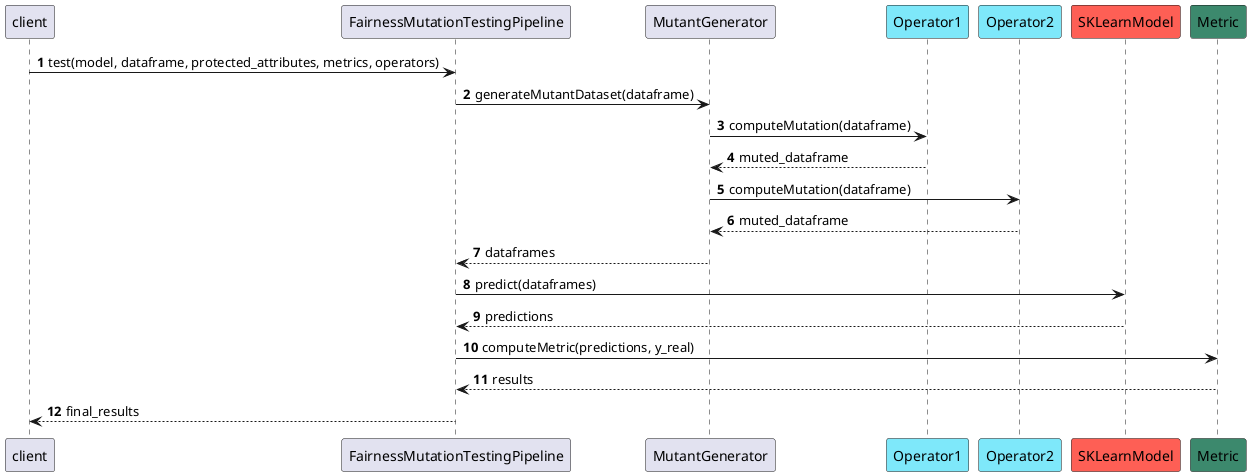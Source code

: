 @startuml
'https://plantuml.com/sequence-diagram

autonumber

participant client
participant FairnessMutationTestingPipeline
participant MutantGenerator
participant Operator1 #7EE8FA
participant Operator2 #7EE8FA
participant SKLearnModel #FE5F55
participant Metric #3C896D

client -> FairnessMutationTestingPipeline : test(model, dataframe, protected_attributes, metrics, operators)
FairnessMutationTestingPipeline -> MutantGenerator : generateMutantDataset(dataframe)
MutantGenerator ->  Operator1 : computeMutation(dataframe)
MutantGenerator <-- Operator1 : muted_dataframe
MutantGenerator ->  Operator2 : computeMutation(dataframe)
MutantGenerator <-- Operator2 : muted_dataframe
FairnessMutationTestingPipeline <-- MutantGenerator : dataframes


FairnessMutationTestingPipeline ->  SKLearnModel : predict(dataframes)
FairnessMutationTestingPipeline <-- SKLearnModel : predictions

FairnessMutationTestingPipeline -> Metric : computeMetric(predictions, y_real)
FairnessMutationTestingPipeline <-- Metric : results

FairnessMutationTestingPipeline --> client : final_results


@enduml